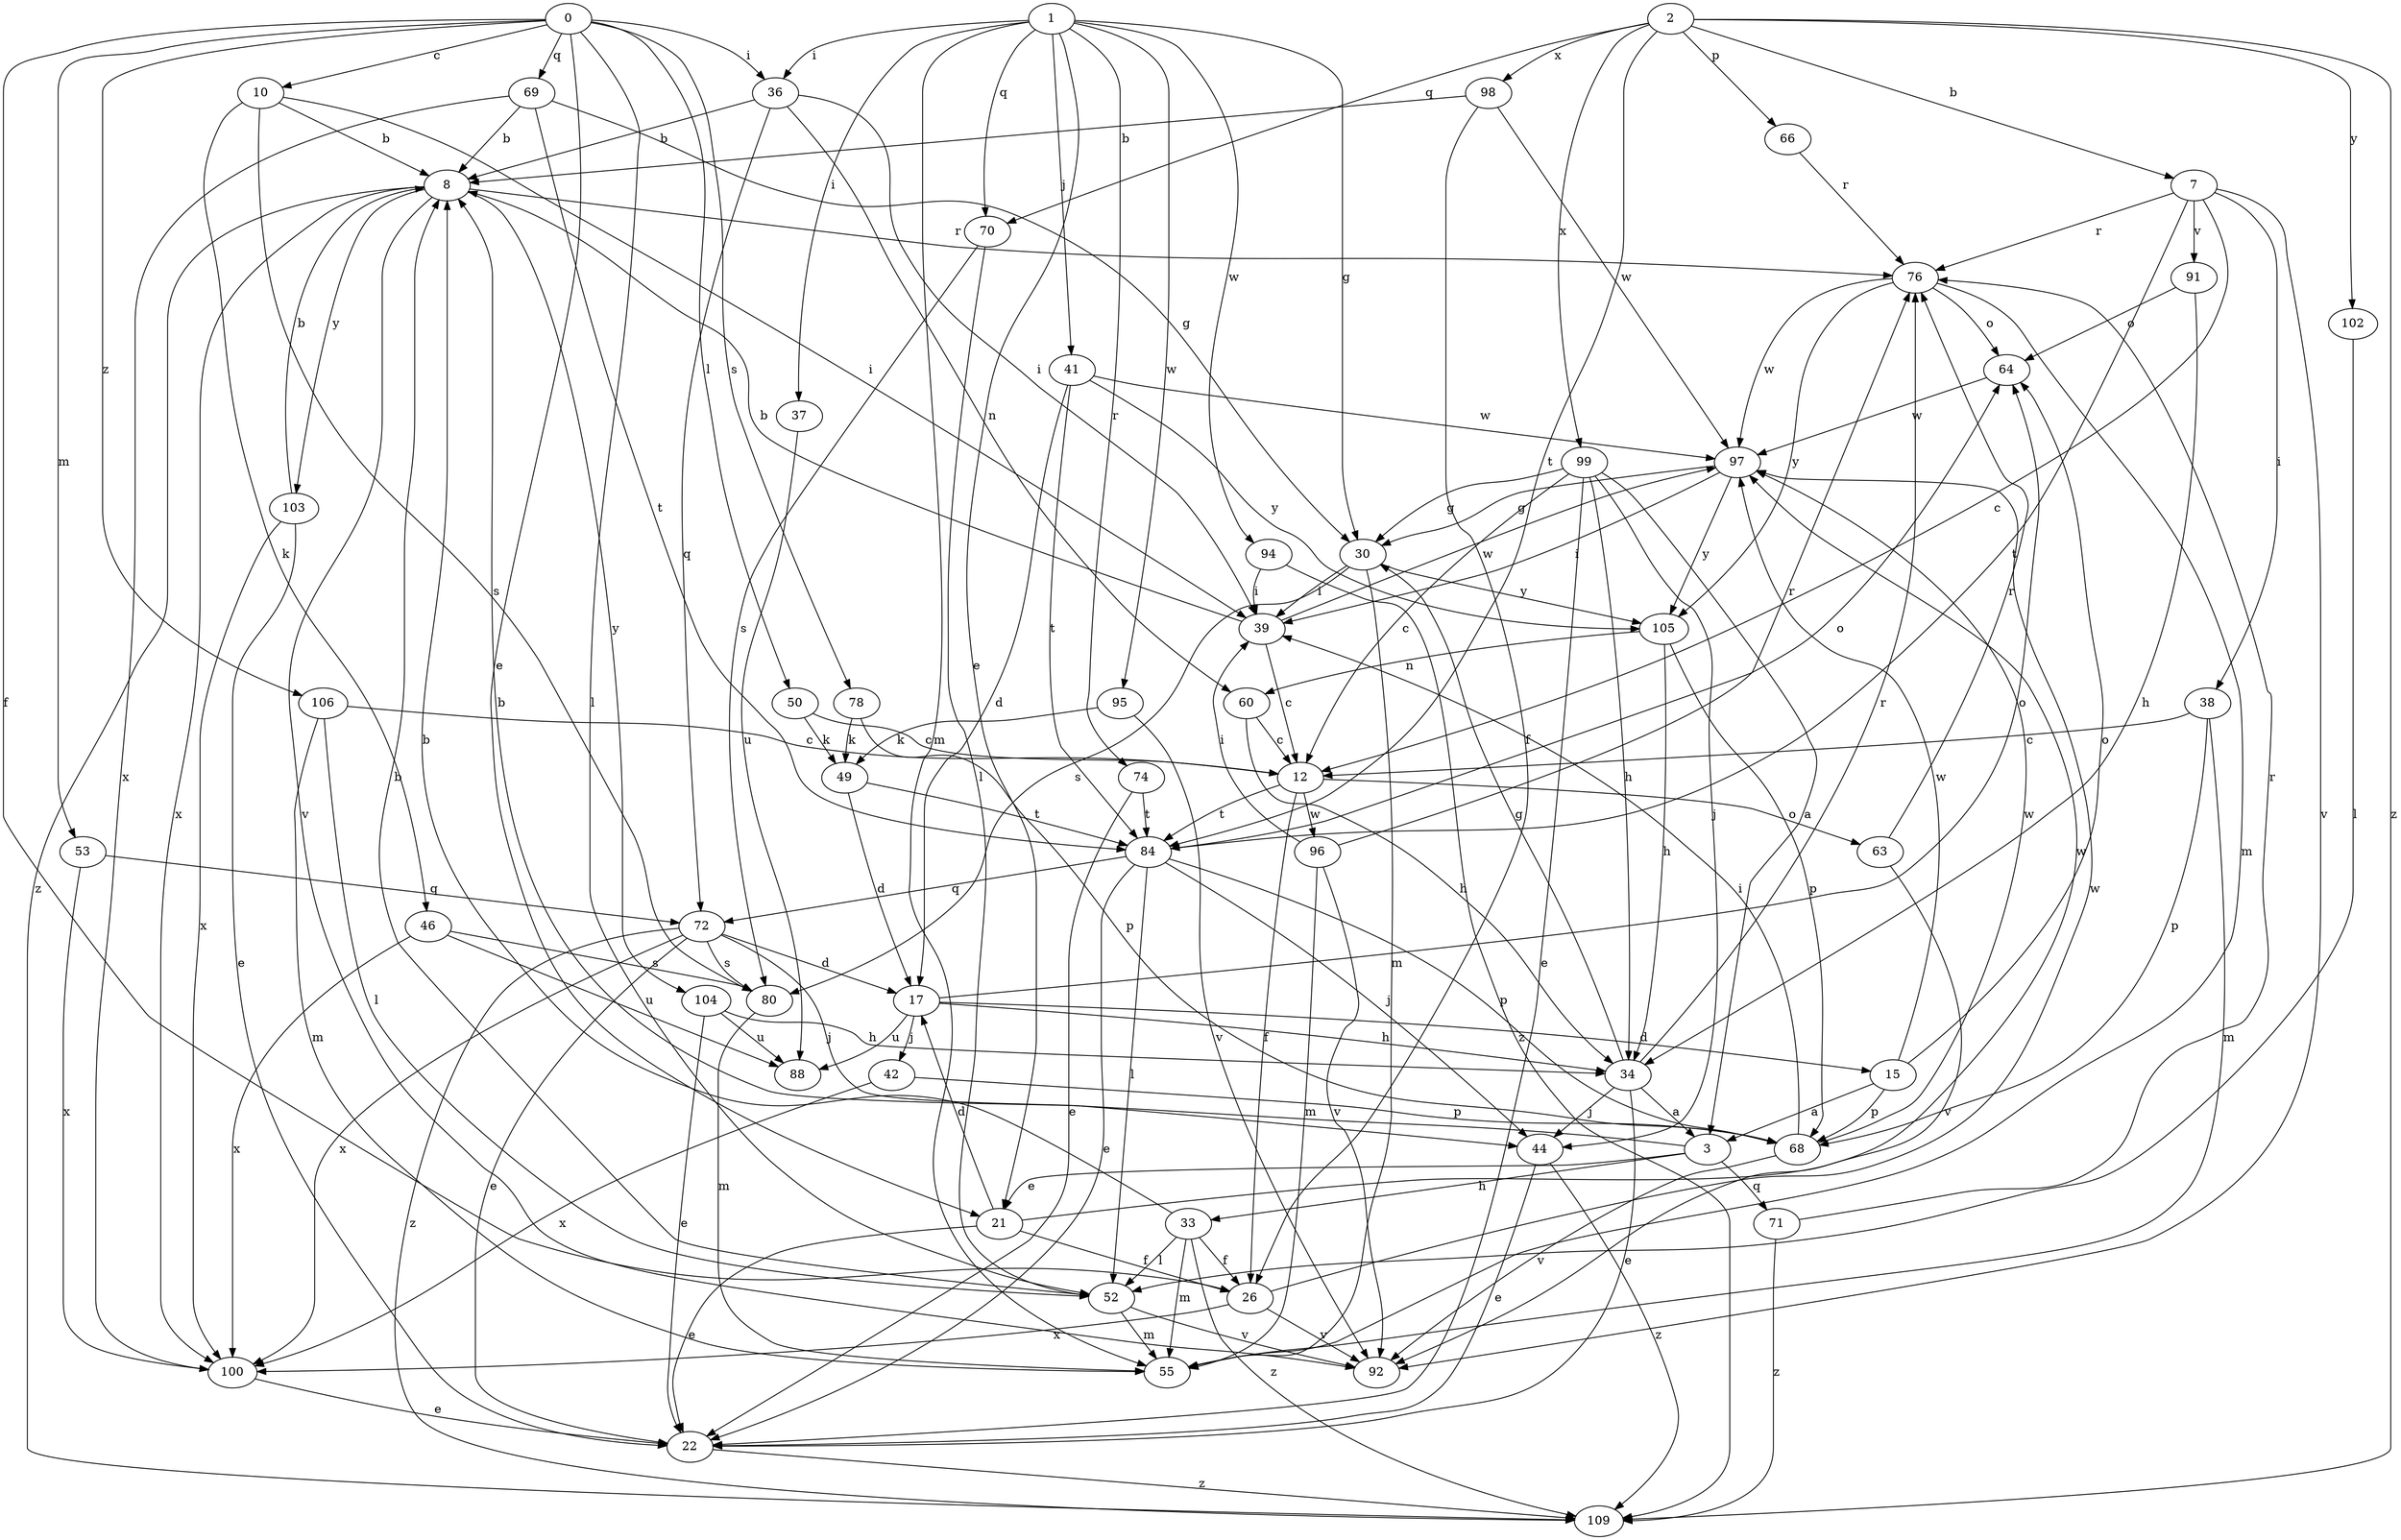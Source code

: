 strict digraph  {
0;
1;
2;
3;
7;
8;
10;
12;
15;
17;
21;
22;
26;
30;
33;
34;
36;
37;
38;
39;
41;
42;
44;
46;
49;
50;
52;
53;
55;
60;
63;
64;
66;
68;
69;
70;
71;
72;
74;
76;
78;
80;
84;
88;
91;
92;
94;
95;
96;
97;
98;
99;
100;
102;
103;
104;
105;
106;
109;
0 -> 10  [label=c];
0 -> 21  [label=e];
0 -> 26  [label=f];
0 -> 36  [label=i];
0 -> 50  [label=l];
0 -> 52  [label=l];
0 -> 53  [label=m];
0 -> 69  [label=q];
0 -> 78  [label=s];
0 -> 106  [label=z];
1 -> 21  [label=e];
1 -> 30  [label=g];
1 -> 36  [label=i];
1 -> 37  [label=i];
1 -> 41  [label=j];
1 -> 55  [label=m];
1 -> 70  [label=q];
1 -> 74  [label=r];
1 -> 94  [label=w];
1 -> 95  [label=w];
2 -> 7  [label=b];
2 -> 66  [label=p];
2 -> 70  [label=q];
2 -> 84  [label=t];
2 -> 98  [label=x];
2 -> 99  [label=x];
2 -> 102  [label=y];
2 -> 109  [label=z];
3 -> 8  [label=b];
3 -> 21  [label=e];
3 -> 33  [label=h];
3 -> 71  [label=q];
7 -> 12  [label=c];
7 -> 38  [label=i];
7 -> 76  [label=r];
7 -> 84  [label=t];
7 -> 91  [label=v];
7 -> 92  [label=v];
8 -> 76  [label=r];
8 -> 92  [label=v];
8 -> 100  [label=x];
8 -> 103  [label=y];
8 -> 104  [label=y];
8 -> 109  [label=z];
10 -> 8  [label=b];
10 -> 39  [label=i];
10 -> 46  [label=k];
10 -> 80  [label=s];
12 -> 26  [label=f];
12 -> 63  [label=o];
12 -> 84  [label=t];
12 -> 96  [label=w];
15 -> 3  [label=a];
15 -> 64  [label=o];
15 -> 68  [label=p];
15 -> 97  [label=w];
17 -> 15  [label=d];
17 -> 34  [label=h];
17 -> 42  [label=j];
17 -> 64  [label=o];
17 -> 88  [label=u];
21 -> 17  [label=d];
21 -> 22  [label=e];
21 -> 26  [label=f];
21 -> 97  [label=w];
22 -> 109  [label=z];
26 -> 92  [label=v];
26 -> 97  [label=w];
26 -> 100  [label=x];
30 -> 39  [label=i];
30 -> 55  [label=m];
30 -> 80  [label=s];
30 -> 105  [label=y];
33 -> 8  [label=b];
33 -> 26  [label=f];
33 -> 52  [label=l];
33 -> 55  [label=m];
33 -> 109  [label=z];
34 -> 3  [label=a];
34 -> 22  [label=e];
34 -> 30  [label=g];
34 -> 44  [label=j];
34 -> 76  [label=r];
36 -> 8  [label=b];
36 -> 39  [label=i];
36 -> 60  [label=n];
36 -> 72  [label=q];
37 -> 88  [label=u];
38 -> 12  [label=c];
38 -> 55  [label=m];
38 -> 68  [label=p];
39 -> 8  [label=b];
39 -> 12  [label=c];
39 -> 97  [label=w];
41 -> 17  [label=d];
41 -> 84  [label=t];
41 -> 97  [label=w];
41 -> 105  [label=y];
42 -> 68  [label=p];
42 -> 100  [label=x];
44 -> 22  [label=e];
44 -> 109  [label=z];
46 -> 80  [label=s];
46 -> 88  [label=u];
46 -> 100  [label=x];
49 -> 17  [label=d];
49 -> 84  [label=t];
50 -> 12  [label=c];
50 -> 49  [label=k];
52 -> 8  [label=b];
52 -> 55  [label=m];
52 -> 92  [label=v];
53 -> 72  [label=q];
53 -> 100  [label=x];
60 -> 12  [label=c];
60 -> 34  [label=h];
63 -> 76  [label=r];
63 -> 92  [label=v];
64 -> 97  [label=w];
66 -> 76  [label=r];
68 -> 39  [label=i];
68 -> 92  [label=v];
68 -> 97  [label=w];
69 -> 8  [label=b];
69 -> 30  [label=g];
69 -> 84  [label=t];
69 -> 100  [label=x];
70 -> 52  [label=l];
70 -> 80  [label=s];
71 -> 76  [label=r];
71 -> 109  [label=z];
72 -> 17  [label=d];
72 -> 22  [label=e];
72 -> 44  [label=j];
72 -> 80  [label=s];
72 -> 100  [label=x];
72 -> 109  [label=z];
74 -> 22  [label=e];
74 -> 84  [label=t];
76 -> 55  [label=m];
76 -> 64  [label=o];
76 -> 97  [label=w];
76 -> 105  [label=y];
78 -> 49  [label=k];
78 -> 68  [label=p];
80 -> 55  [label=m];
84 -> 22  [label=e];
84 -> 44  [label=j];
84 -> 52  [label=l];
84 -> 64  [label=o];
84 -> 68  [label=p];
84 -> 72  [label=q];
91 -> 34  [label=h];
91 -> 64  [label=o];
94 -> 39  [label=i];
94 -> 109  [label=z];
95 -> 49  [label=k];
95 -> 92  [label=v];
96 -> 39  [label=i];
96 -> 55  [label=m];
96 -> 76  [label=r];
96 -> 92  [label=v];
97 -> 30  [label=g];
97 -> 39  [label=i];
97 -> 105  [label=y];
98 -> 8  [label=b];
98 -> 26  [label=f];
98 -> 97  [label=w];
99 -> 3  [label=a];
99 -> 12  [label=c];
99 -> 22  [label=e];
99 -> 30  [label=g];
99 -> 34  [label=h];
99 -> 44  [label=j];
100 -> 22  [label=e];
102 -> 52  [label=l];
103 -> 8  [label=b];
103 -> 22  [label=e];
103 -> 100  [label=x];
104 -> 22  [label=e];
104 -> 34  [label=h];
104 -> 88  [label=u];
105 -> 34  [label=h];
105 -> 60  [label=n];
105 -> 68  [label=p];
106 -> 12  [label=c];
106 -> 52  [label=l];
106 -> 55  [label=m];
}
